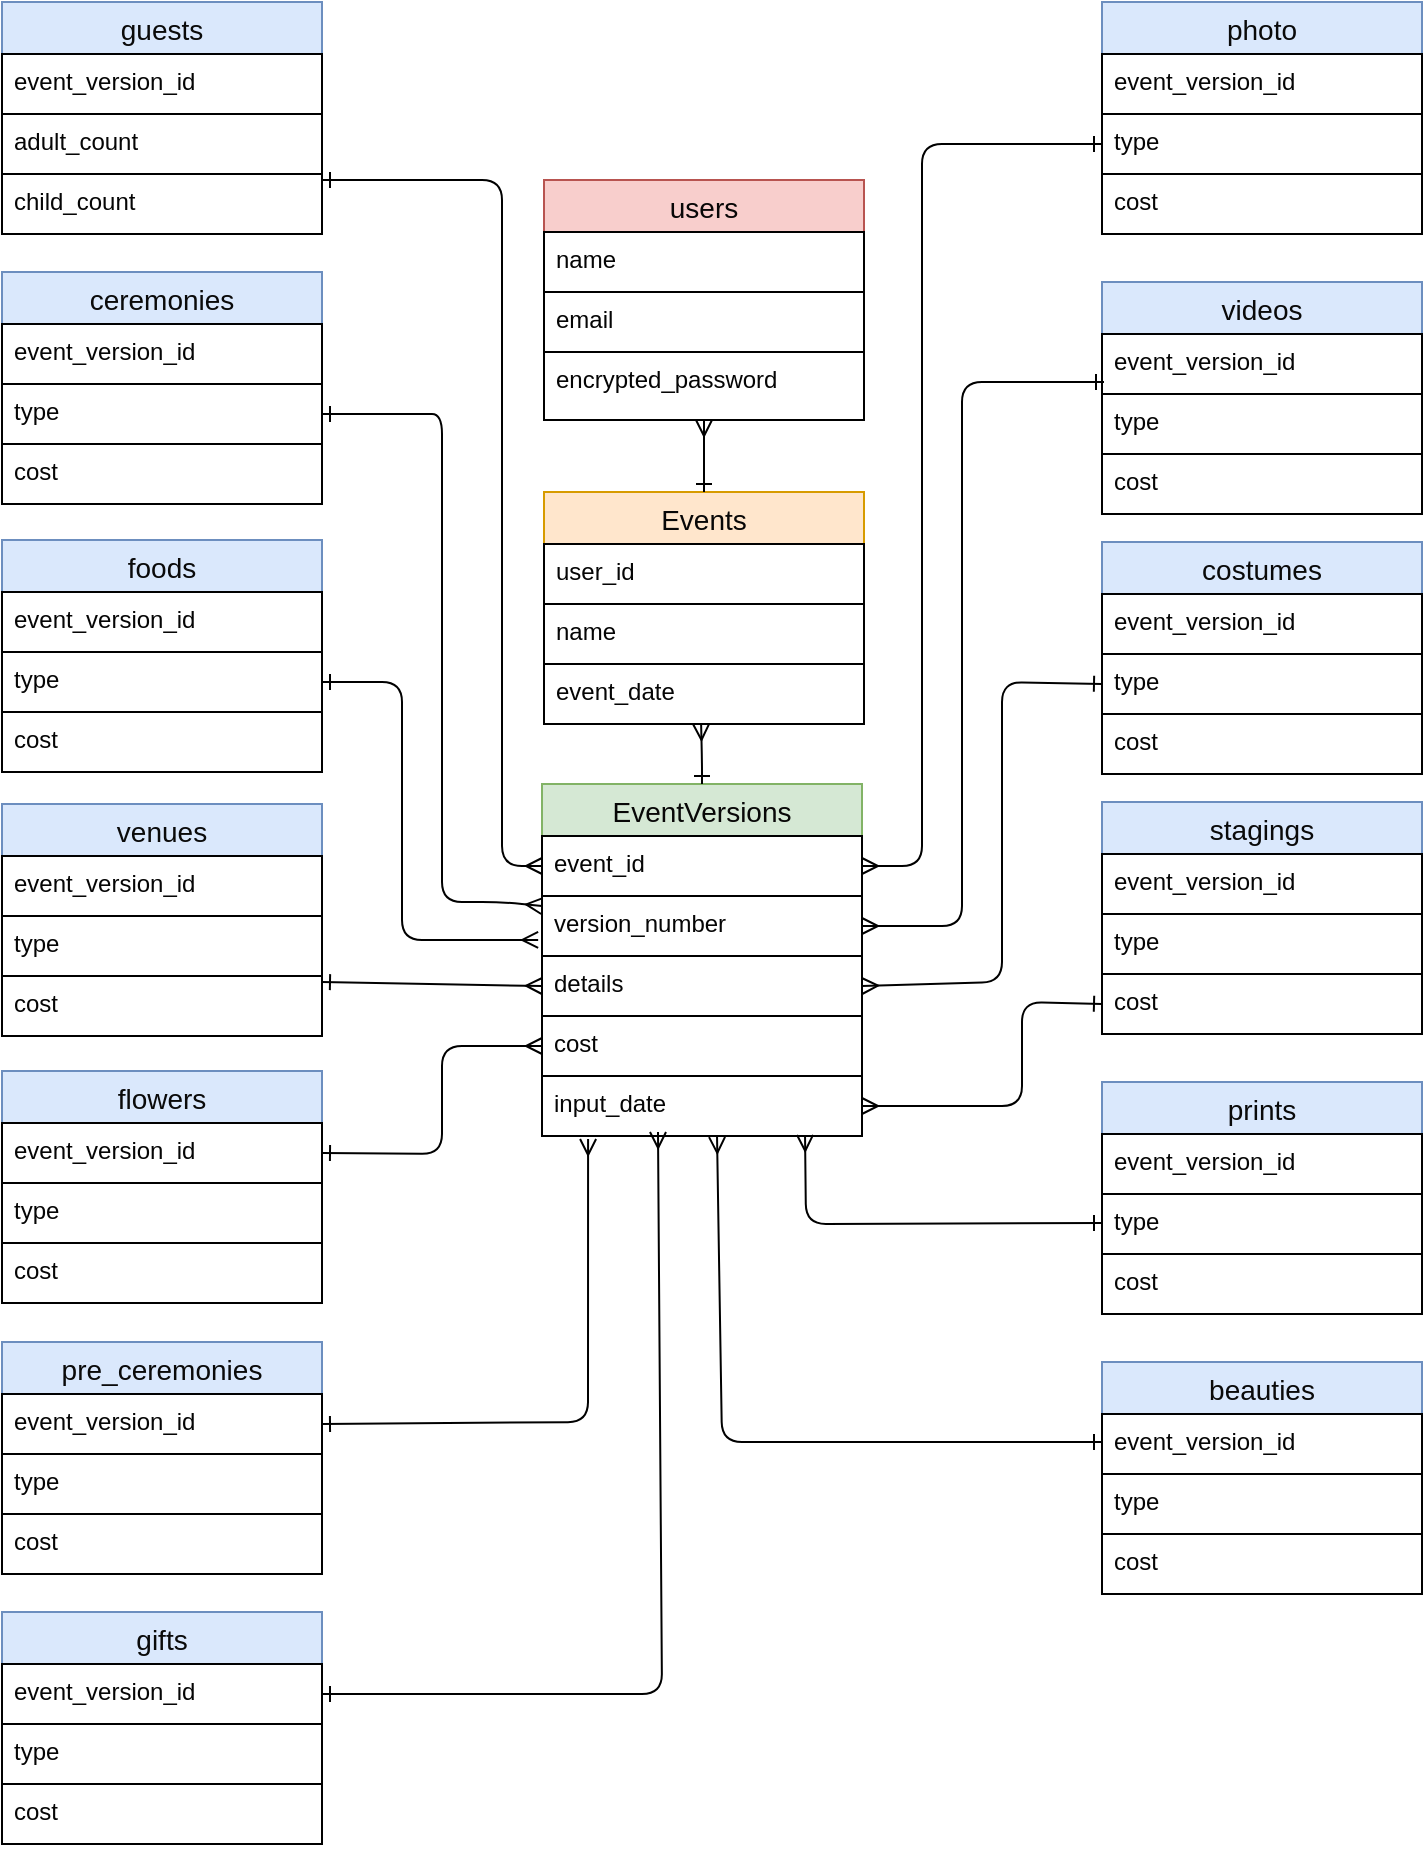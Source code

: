 <mxfile>
    <diagram id="NSKuPHdOwgW42cuqrcN5" name="ページ1">
        <mxGraphModel dx="986" dy="612" grid="0" gridSize="10" guides="1" tooltips="1" connect="1" arrows="1" fold="1" page="1" pageScale="1" pageWidth="827" pageHeight="1169" background="#ffffff" math="0" shadow="0">
            <root>
                <mxCell id="0"/>
                <mxCell id="1" parent="0"/>
                <mxCell id="2" value="users" style="swimlane;fontStyle=0;childLayout=stackLayout;horizontal=1;startSize=26;horizontalStack=0;resizeParent=1;resizeParentMax=0;resizeLast=0;collapsible=1;marginBottom=0;align=center;fontSize=14;fillColor=#f8cecc;strokeColor=#b85450;fontColor=#080707;" parent="1" vertex="1">
                    <mxGeometry x="311" y="129" width="160" height="120" as="geometry"/>
                </mxCell>
                <mxCell id="3" value="name" style="text;strokeColor=#000000;fillColor=#FFFFFF;spacingLeft=4;spacingRight=4;overflow=hidden;rotatable=0;points=[[0,0.5],[1,0.5]];portConstraint=eastwest;fontSize=12;fontColor=#050505;" parent="2" vertex="1">
                    <mxGeometry y="26" width="160" height="30" as="geometry"/>
                </mxCell>
                <mxCell id="4" value="email" style="text;strokeColor=#000000;fillColor=#FFFFFF;spacingLeft=4;spacingRight=4;overflow=hidden;rotatable=0;points=[[0,0.5],[1,0.5]];portConstraint=eastwest;fontSize=12;fontColor=#050505;" parent="2" vertex="1">
                    <mxGeometry y="56" width="160" height="30" as="geometry"/>
                </mxCell>
                <mxCell id="5" value="encrypted_password" style="text;strokeColor=#000000;fillColor=#FFFFFF;spacingLeft=4;spacingRight=4;overflow=hidden;rotatable=0;points=[[0,0.5],[1,0.5]];portConstraint=eastwest;fontSize=12;fontColor=#050505;" parent="2" vertex="1">
                    <mxGeometry y="86" width="160" height="34" as="geometry"/>
                </mxCell>
                <mxCell id="33" value="EventVersions" style="swimlane;fontStyle=0;childLayout=stackLayout;horizontal=1;startSize=26;horizontalStack=0;resizeParent=1;resizeParentMax=0;resizeLast=0;collapsible=1;marginBottom=0;align=center;fontSize=14;fillColor=#d5e8d4;strokeColor=#82b366;fontColor=#080707;" parent="1" vertex="1">
                    <mxGeometry x="310" y="431" width="160" height="176" as="geometry"/>
                </mxCell>
                <mxCell id="34" value="event_id" style="text;strokeColor=#000000;fillColor=#FFFFFF;spacingLeft=4;spacingRight=4;overflow=hidden;rotatable=0;points=[[0,0.5],[1,0.5]];portConstraint=eastwest;fontSize=12;fontColor=#050505;" parent="33" vertex="1">
                    <mxGeometry y="26" width="160" height="30" as="geometry"/>
                </mxCell>
                <mxCell id="35" value="version_number" style="text;strokeColor=#000000;fillColor=#FFFFFF;spacingLeft=4;spacingRight=4;overflow=hidden;rotatable=0;points=[[0,0.5],[1,0.5]];portConstraint=eastwest;fontSize=12;fontColor=#050505;" parent="33" vertex="1">
                    <mxGeometry y="56" width="160" height="30" as="geometry"/>
                </mxCell>
                <mxCell id="64" value="details" style="text;strokeColor=#000000;fillColor=#FFFFFF;spacingLeft=4;spacingRight=4;overflow=hidden;rotatable=0;points=[[0,0.5],[1,0.5]];portConstraint=eastwest;fontSize=12;fontColor=#050505;" parent="33" vertex="1">
                    <mxGeometry y="86" width="160" height="30" as="geometry"/>
                </mxCell>
                <mxCell id="38" value="cost" style="text;strokeColor=#000000;fillColor=#FFFFFF;spacingLeft=4;spacingRight=4;overflow=hidden;rotatable=0;points=[[0,0.5],[1,0.5]];portConstraint=eastwest;fontSize=12;fontColor=#050505;" parent="33" vertex="1">
                    <mxGeometry y="116" width="160" height="30" as="geometry"/>
                </mxCell>
                <mxCell id="39" value="input_date" style="text;strokeColor=#000000;fillColor=#FFFFFF;spacingLeft=4;spacingRight=4;overflow=hidden;rotatable=0;points=[[0,0.5],[1,0.5]];portConstraint=eastwest;fontSize=12;fontColor=#050505;" parent="33" vertex="1">
                    <mxGeometry y="146" width="160" height="30" as="geometry"/>
                </mxCell>
                <mxCell id="40" value="ceremonies" style="swimlane;fontStyle=0;childLayout=stackLayout;horizontal=1;startSize=26;horizontalStack=0;resizeParent=1;resizeParentMax=0;resizeLast=0;collapsible=1;marginBottom=0;align=center;fontSize=14;fillColor=#dae8fc;strokeColor=#6c8ebf;fontColor=#0a0a0a;" parent="1" vertex="1">
                    <mxGeometry x="40" y="175" width="160" height="116" as="geometry"/>
                </mxCell>
                <mxCell id="43" value="event_version_id" style="text;strokeColor=#000000;fillColor=#FFFFFF;spacingLeft=4;spacingRight=4;overflow=hidden;rotatable=0;points=[[0,0.5],[1,0.5]];portConstraint=eastwest;fontSize=12;fontColor=#050505;" parent="40" vertex="1">
                    <mxGeometry y="26" width="160" height="30" as="geometry"/>
                </mxCell>
                <mxCell id="42" value="type" style="text;strokeColor=#000000;fillColor=#FFFFFF;spacingLeft=4;spacingRight=4;overflow=hidden;rotatable=0;points=[[0,0.5],[1,0.5]];portConstraint=eastwest;fontSize=12;fontColor=#050505;" parent="40" vertex="1">
                    <mxGeometry y="56" width="160" height="30" as="geometry"/>
                </mxCell>
                <mxCell id="46" value="cost" style="text;strokeColor=#000000;fillColor=#FFFFFF;spacingLeft=4;spacingRight=4;overflow=hidden;rotatable=0;points=[[0,0.5],[1,0.5]];portConstraint=eastwest;fontSize=12;fontColor=#050505;" parent="40" vertex="1">
                    <mxGeometry y="86" width="160" height="30" as="geometry"/>
                </mxCell>
                <mxCell id="144" value="guests" style="swimlane;fontStyle=0;childLayout=stackLayout;horizontal=1;startSize=26;horizontalStack=0;resizeParent=1;resizeParentMax=0;resizeLast=0;collapsible=1;marginBottom=0;align=center;fontSize=14;fillColor=#dae8fc;strokeColor=#6c8ebf;fontColor=#0a0a0a;" parent="1" vertex="1">
                    <mxGeometry x="40" y="40" width="160" height="116" as="geometry"/>
                </mxCell>
                <mxCell id="145" value="event_version_id" style="text;strokeColor=#000000;fillColor=#FFFFFF;spacingLeft=4;spacingRight=4;overflow=hidden;rotatable=0;points=[[0,0.5],[1,0.5]];portConstraint=eastwest;fontSize=12;fontColor=#050505;" parent="144" vertex="1">
                    <mxGeometry y="26" width="160" height="30" as="geometry"/>
                </mxCell>
                <mxCell id="146" value="adult_count" style="text;strokeColor=#000000;fillColor=#FFFFFF;spacingLeft=4;spacingRight=4;overflow=hidden;rotatable=0;points=[[0,0.5],[1,0.5]];portConstraint=eastwest;fontSize=12;fontColor=#050505;" parent="144" vertex="1">
                    <mxGeometry y="56" width="160" height="30" as="geometry"/>
                </mxCell>
                <mxCell id="249" value="child_count" style="text;strokeColor=#000000;fillColor=#FFFFFF;spacingLeft=4;spacingRight=4;overflow=hidden;rotatable=0;points=[[0,0.5],[1,0.5]];portConstraint=eastwest;fontSize=12;fontColor=#050505;" parent="144" vertex="1">
                    <mxGeometry y="86" width="160" height="30" as="geometry"/>
                </mxCell>
                <mxCell id="168" value="Events" style="swimlane;fontStyle=0;childLayout=stackLayout;horizontal=1;startSize=26;horizontalStack=0;resizeParent=1;resizeParentMax=0;resizeLast=0;collapsible=1;marginBottom=0;align=center;fontSize=14;fillColor=#ffe6cc;strokeColor=#d79b00;fontColor=#080707;" parent="1" vertex="1">
                    <mxGeometry x="311" y="285" width="160" height="116" as="geometry"/>
                </mxCell>
                <mxCell id="169" value="user_id" style="text;strokeColor=#000000;fillColor=#FFFFFF;spacingLeft=4;spacingRight=4;overflow=hidden;rotatable=0;points=[[0,0.5],[1,0.5]];portConstraint=eastwest;fontSize=12;fontColor=#050505;" parent="168" vertex="1">
                    <mxGeometry y="26" width="160" height="30" as="geometry"/>
                </mxCell>
                <mxCell id="252" value="name" style="text;strokeColor=#000000;fillColor=#FFFFFF;spacingLeft=4;spacingRight=4;overflow=hidden;rotatable=0;points=[[0,0.5],[1,0.5]];portConstraint=eastwest;fontSize=12;fontColor=#050505;" parent="168" vertex="1">
                    <mxGeometry y="56" width="160" height="30" as="geometry"/>
                </mxCell>
                <mxCell id="253" value="event_date" style="text;strokeColor=#000000;fillColor=#FFFFFF;spacingLeft=4;spacingRight=4;overflow=hidden;rotatable=0;points=[[0,0.5],[1,0.5]];portConstraint=eastwest;fontSize=12;fontColor=#050505;" parent="168" vertex="1">
                    <mxGeometry y="86" width="160" height="30" as="geometry"/>
                </mxCell>
                <mxCell id="172" value="foods" style="swimlane;fontStyle=0;childLayout=stackLayout;horizontal=1;startSize=26;horizontalStack=0;resizeParent=1;resizeParentMax=0;resizeLast=0;collapsible=1;marginBottom=0;align=center;fontSize=14;fillColor=#dae8fc;strokeColor=#6c8ebf;fontColor=#0a0a0a;" parent="1" vertex="1">
                    <mxGeometry x="40" y="309" width="160" height="116" as="geometry"/>
                </mxCell>
                <mxCell id="173" value="event_version_id" style="text;strokeColor=#000000;fillColor=#FFFFFF;spacingLeft=4;spacingRight=4;overflow=hidden;rotatable=0;points=[[0,0.5],[1,0.5]];portConstraint=eastwest;fontSize=12;fontColor=#050505;" parent="172" vertex="1">
                    <mxGeometry y="26" width="160" height="30" as="geometry"/>
                </mxCell>
                <mxCell id="174" value="type" style="text;strokeColor=#000000;fillColor=#FFFFFF;spacingLeft=4;spacingRight=4;overflow=hidden;rotatable=0;points=[[0,0.5],[1,0.5]];portConstraint=eastwest;fontSize=12;fontColor=#050505;" parent="172" vertex="1">
                    <mxGeometry y="56" width="160" height="30" as="geometry"/>
                </mxCell>
                <mxCell id="176" value="cost" style="text;strokeColor=#000000;fillColor=#FFFFFF;spacingLeft=4;spacingRight=4;overflow=hidden;rotatable=0;points=[[0,0.5],[1,0.5]];portConstraint=eastwest;fontSize=12;fontColor=#050505;" parent="172" vertex="1">
                    <mxGeometry y="86" width="160" height="30" as="geometry"/>
                </mxCell>
                <mxCell id="181" value="venues" style="swimlane;fontStyle=0;childLayout=stackLayout;horizontal=1;startSize=26;horizontalStack=0;resizeParent=1;resizeParentMax=0;resizeLast=0;collapsible=1;marginBottom=0;align=center;fontSize=14;fillColor=#dae8fc;strokeColor=#6c8ebf;fontColor=#0a0a0a;" parent="1" vertex="1">
                    <mxGeometry x="40" y="441" width="160" height="116" as="geometry"/>
                </mxCell>
                <mxCell id="182" value="event_version_id" style="text;strokeColor=#000000;fillColor=#FFFFFF;spacingLeft=4;spacingRight=4;overflow=hidden;rotatable=0;points=[[0,0.5],[1,0.5]];portConstraint=eastwest;fontSize=12;fontColor=#050505;" parent="181" vertex="1">
                    <mxGeometry y="26" width="160" height="30" as="geometry"/>
                </mxCell>
                <mxCell id="183" value="type" style="text;strokeColor=#000000;fillColor=#FFFFFF;spacingLeft=4;spacingRight=4;overflow=hidden;rotatable=0;points=[[0,0.5],[1,0.5]];portConstraint=eastwest;fontSize=12;fontColor=#050505;" parent="181" vertex="1">
                    <mxGeometry y="56" width="160" height="30" as="geometry"/>
                </mxCell>
                <mxCell id="185" value="cost" style="text;strokeColor=#000000;fillColor=#FFFFFF;spacingLeft=4;spacingRight=4;overflow=hidden;rotatable=0;points=[[0,0.5],[1,0.5]];portConstraint=eastwest;fontSize=12;fontColor=#050505;" parent="181" vertex="1">
                    <mxGeometry y="86" width="160" height="30" as="geometry"/>
                </mxCell>
                <mxCell id="186" value="costumes" style="swimlane;fontStyle=0;childLayout=stackLayout;horizontal=1;startSize=26;horizontalStack=0;resizeParent=1;resizeParentMax=0;resizeLast=0;collapsible=1;marginBottom=0;align=center;fontSize=14;fillColor=#dae8fc;strokeColor=#6c8ebf;fontColor=#0a0a0a;" parent="1" vertex="1">
                    <mxGeometry x="590" y="310" width="160" height="116" as="geometry"/>
                </mxCell>
                <mxCell id="187" value="event_version_id" style="text;strokeColor=#000000;fillColor=#FFFFFF;spacingLeft=4;spacingRight=4;overflow=hidden;rotatable=0;points=[[0,0.5],[1,0.5]];portConstraint=eastwest;fontSize=12;fontColor=#050505;" parent="186" vertex="1">
                    <mxGeometry y="26" width="160" height="30" as="geometry"/>
                </mxCell>
                <mxCell id="188" value="type" style="text;strokeColor=#000000;fillColor=#FFFFFF;spacingLeft=4;spacingRight=4;overflow=hidden;rotatable=0;points=[[0,0.5],[1,0.5]];portConstraint=eastwest;fontSize=12;fontColor=#050505;" parent="186" vertex="1">
                    <mxGeometry y="56" width="160" height="30" as="geometry"/>
                </mxCell>
                <mxCell id="190" value="cost" style="text;strokeColor=#000000;fillColor=#FFFFFF;spacingLeft=4;spacingRight=4;overflow=hidden;rotatable=0;points=[[0,0.5],[1,0.5]];portConstraint=eastwest;fontSize=12;fontColor=#050505;" parent="186" vertex="1">
                    <mxGeometry y="86" width="160" height="30" as="geometry"/>
                </mxCell>
                <mxCell id="191" value="beauties" style="swimlane;fontStyle=0;childLayout=stackLayout;horizontal=1;startSize=26;horizontalStack=0;resizeParent=1;resizeParentMax=0;resizeLast=0;collapsible=1;marginBottom=0;align=center;fontSize=14;fillColor=#dae8fc;strokeColor=#6c8ebf;fontColor=#0a0a0a;" parent="1" vertex="1">
                    <mxGeometry x="590" y="720" width="160" height="116" as="geometry"/>
                </mxCell>
                <mxCell id="192" value="event_version_id" style="text;strokeColor=#000000;fillColor=#FFFFFF;spacingLeft=4;spacingRight=4;overflow=hidden;rotatable=0;points=[[0,0.5],[1,0.5]];portConstraint=eastwest;fontSize=12;fontColor=#050505;" parent="191" vertex="1">
                    <mxGeometry y="26" width="160" height="30" as="geometry"/>
                </mxCell>
                <mxCell id="193" value="type" style="text;strokeColor=#000000;fillColor=#FFFFFF;spacingLeft=4;spacingRight=4;overflow=hidden;rotatable=0;points=[[0,0.5],[1,0.5]];portConstraint=eastwest;fontSize=12;fontColor=#050505;" parent="191" vertex="1">
                    <mxGeometry y="56" width="160" height="30" as="geometry"/>
                </mxCell>
                <mxCell id="195" value="cost" style="text;strokeColor=#000000;fillColor=#FFFFFF;spacingLeft=4;spacingRight=4;overflow=hidden;rotatable=0;points=[[0,0.5],[1,0.5]];portConstraint=eastwest;fontSize=12;fontColor=#050505;" parent="191" vertex="1">
                    <mxGeometry y="86" width="160" height="30" as="geometry"/>
                </mxCell>
                <mxCell id="196" value="flowers" style="swimlane;fontStyle=0;childLayout=stackLayout;horizontal=1;startSize=26;horizontalStack=0;resizeParent=1;resizeParentMax=0;resizeLast=0;collapsible=1;marginBottom=0;align=center;fontSize=14;fillColor=#dae8fc;strokeColor=#6c8ebf;fontColor=#0a0a0a;" parent="1" vertex="1">
                    <mxGeometry x="40" y="574.5" width="160" height="116" as="geometry"/>
                </mxCell>
                <mxCell id="197" value="event_version_id" style="text;strokeColor=#000000;fillColor=#FFFFFF;spacingLeft=4;spacingRight=4;overflow=hidden;rotatable=0;points=[[0,0.5],[1,0.5]];portConstraint=eastwest;fontSize=12;fontColor=#050505;" parent="196" vertex="1">
                    <mxGeometry y="26" width="160" height="30" as="geometry"/>
                </mxCell>
                <mxCell id="198" value="type" style="text;strokeColor=#000000;fillColor=#FFFFFF;spacingLeft=4;spacingRight=4;overflow=hidden;rotatable=0;points=[[0,0.5],[1,0.5]];portConstraint=eastwest;fontSize=12;fontColor=#050505;" parent="196" vertex="1">
                    <mxGeometry y="56" width="160" height="30" as="geometry"/>
                </mxCell>
                <mxCell id="200" value="cost" style="text;strokeColor=#000000;fillColor=#FFFFFF;spacingLeft=4;spacingRight=4;overflow=hidden;rotatable=0;points=[[0,0.5],[1,0.5]];portConstraint=eastwest;fontSize=12;fontColor=#050505;" parent="196" vertex="1">
                    <mxGeometry y="86" width="160" height="30" as="geometry"/>
                </mxCell>
                <mxCell id="201" value="prints" style="swimlane;fontStyle=0;childLayout=stackLayout;horizontal=1;startSize=26;horizontalStack=0;resizeParent=1;resizeParentMax=0;resizeLast=0;collapsible=1;marginBottom=0;align=center;fontSize=14;fillColor=#dae8fc;strokeColor=#6c8ebf;fontColor=#0a0a0a;" parent="1" vertex="1">
                    <mxGeometry x="590" y="580" width="160" height="116" as="geometry"/>
                </mxCell>
                <mxCell id="202" value="event_version_id" style="text;strokeColor=#000000;fillColor=#FFFFFF;spacingLeft=4;spacingRight=4;overflow=hidden;rotatable=0;points=[[0,0.5],[1,0.5]];portConstraint=eastwest;fontSize=12;fontColor=#050505;" parent="201" vertex="1">
                    <mxGeometry y="26" width="160" height="30" as="geometry"/>
                </mxCell>
                <mxCell id="203" value="type" style="text;strokeColor=#000000;fillColor=#FFFFFF;spacingLeft=4;spacingRight=4;overflow=hidden;rotatable=0;points=[[0,0.5],[1,0.5]];portConstraint=eastwest;fontSize=12;fontColor=#050505;" parent="201" vertex="1">
                    <mxGeometry y="56" width="160" height="30" as="geometry"/>
                </mxCell>
                <mxCell id="205" value="cost" style="text;strokeColor=#000000;fillColor=#FFFFFF;spacingLeft=4;spacingRight=4;overflow=hidden;rotatable=0;points=[[0,0.5],[1,0.5]];portConstraint=eastwest;fontSize=12;fontColor=#050505;" parent="201" vertex="1">
                    <mxGeometry y="86" width="160" height="30" as="geometry"/>
                </mxCell>
                <mxCell id="206" value="stagings" style="swimlane;fontStyle=0;childLayout=stackLayout;horizontal=1;startSize=26;horizontalStack=0;resizeParent=1;resizeParentMax=0;resizeLast=0;collapsible=1;marginBottom=0;align=center;fontSize=14;fillColor=#dae8fc;strokeColor=#6c8ebf;fontColor=#0a0a0a;" parent="1" vertex="1">
                    <mxGeometry x="590" y="440" width="160" height="116" as="geometry"/>
                </mxCell>
                <mxCell id="207" value="event_version_id" style="text;strokeColor=#000000;fillColor=#FFFFFF;spacingLeft=4;spacingRight=4;overflow=hidden;rotatable=0;points=[[0,0.5],[1,0.5]];portConstraint=eastwest;fontSize=12;fontColor=#050505;" parent="206" vertex="1">
                    <mxGeometry y="26" width="160" height="30" as="geometry"/>
                </mxCell>
                <mxCell id="208" value="type" style="text;strokeColor=#000000;fillColor=#FFFFFF;spacingLeft=4;spacingRight=4;overflow=hidden;rotatable=0;points=[[0,0.5],[1,0.5]];portConstraint=eastwest;fontSize=12;fontColor=#050505;" parent="206" vertex="1">
                    <mxGeometry y="56" width="160" height="30" as="geometry"/>
                </mxCell>
                <mxCell id="210" value="cost" style="text;strokeColor=#000000;fillColor=#FFFFFF;spacingLeft=4;spacingRight=4;overflow=hidden;rotatable=0;points=[[0,0.5],[1,0.5]];portConstraint=eastwest;fontSize=12;fontColor=#050505;" parent="206" vertex="1">
                    <mxGeometry y="86" width="160" height="30" as="geometry"/>
                </mxCell>
                <mxCell id="211" value="photo" style="swimlane;fontStyle=0;childLayout=stackLayout;horizontal=1;startSize=26;horizontalStack=0;resizeParent=1;resizeParentMax=0;resizeLast=0;collapsible=1;marginBottom=0;align=center;fontSize=14;fillColor=#dae8fc;strokeColor=#6c8ebf;fontColor=#0a0a0a;" parent="1" vertex="1">
                    <mxGeometry x="590" y="40" width="160" height="116" as="geometry"/>
                </mxCell>
                <mxCell id="212" value="event_version_id" style="text;strokeColor=#000000;fillColor=#FFFFFF;spacingLeft=4;spacingRight=4;overflow=hidden;rotatable=0;points=[[0,0.5],[1,0.5]];portConstraint=eastwest;fontSize=12;fontColor=#050505;" parent="211" vertex="1">
                    <mxGeometry y="26" width="160" height="30" as="geometry"/>
                </mxCell>
                <mxCell id="213" value="type" style="text;strokeColor=#000000;fillColor=#FFFFFF;spacingLeft=4;spacingRight=4;overflow=hidden;rotatable=0;points=[[0,0.5],[1,0.5]];portConstraint=eastwest;fontSize=12;fontColor=#050505;" parent="211" vertex="1">
                    <mxGeometry y="56" width="160" height="30" as="geometry"/>
                </mxCell>
                <mxCell id="215" value="cost" style="text;strokeColor=#000000;fillColor=#FFFFFF;spacingLeft=4;spacingRight=4;overflow=hidden;rotatable=0;points=[[0,0.5],[1,0.5]];portConstraint=eastwest;fontSize=12;fontColor=#050505;" parent="211" vertex="1">
                    <mxGeometry y="86" width="160" height="30" as="geometry"/>
                </mxCell>
                <mxCell id="216" value="gifts" style="swimlane;fontStyle=0;childLayout=stackLayout;horizontal=1;startSize=26;horizontalStack=0;resizeParent=1;resizeParentMax=0;resizeLast=0;collapsible=1;marginBottom=0;align=center;fontSize=14;fillColor=#dae8fc;strokeColor=#6c8ebf;fontColor=#0a0a0a;" parent="1" vertex="1">
                    <mxGeometry x="40" y="845" width="160" height="116" as="geometry"/>
                </mxCell>
                <mxCell id="217" value="event_version_id" style="text;strokeColor=#000000;fillColor=#FFFFFF;spacingLeft=4;spacingRight=4;overflow=hidden;rotatable=0;points=[[0,0.5],[1,0.5]];portConstraint=eastwest;fontSize=12;fontColor=#050505;" parent="216" vertex="1">
                    <mxGeometry y="26" width="160" height="30" as="geometry"/>
                </mxCell>
                <mxCell id="218" value="type" style="text;strokeColor=#000000;fillColor=#FFFFFF;spacingLeft=4;spacingRight=4;overflow=hidden;rotatable=0;points=[[0,0.5],[1,0.5]];portConstraint=eastwest;fontSize=12;fontColor=#050505;" parent="216" vertex="1">
                    <mxGeometry y="56" width="160" height="30" as="geometry"/>
                </mxCell>
                <mxCell id="220" value="cost" style="text;strokeColor=#000000;fillColor=#FFFFFF;spacingLeft=4;spacingRight=4;overflow=hidden;rotatable=0;points=[[0,0.5],[1,0.5]];portConstraint=eastwest;fontSize=12;fontColor=#050505;" parent="216" vertex="1">
                    <mxGeometry y="86" width="160" height="30" as="geometry"/>
                </mxCell>
                <mxCell id="221" value="videos" style="swimlane;fontStyle=0;childLayout=stackLayout;horizontal=1;startSize=26;horizontalStack=0;resizeParent=1;resizeParentMax=0;resizeLast=0;collapsible=1;marginBottom=0;align=center;fontSize=14;fillColor=#dae8fc;strokeColor=#6c8ebf;fontColor=#0a0a0a;" parent="1" vertex="1">
                    <mxGeometry x="590" y="180" width="160" height="116" as="geometry"/>
                </mxCell>
                <mxCell id="222" value="event_version_id" style="text;strokeColor=#000000;fillColor=#FFFFFF;spacingLeft=4;spacingRight=4;overflow=hidden;rotatable=0;points=[[0,0.5],[1,0.5]];portConstraint=eastwest;fontSize=12;fontColor=#050505;" parent="221" vertex="1">
                    <mxGeometry y="26" width="160" height="30" as="geometry"/>
                </mxCell>
                <mxCell id="223" value="type" style="text;strokeColor=#000000;fillColor=#FFFFFF;spacingLeft=4;spacingRight=4;overflow=hidden;rotatable=0;points=[[0,0.5],[1,0.5]];portConstraint=eastwest;fontSize=12;fontColor=#050505;" parent="221" vertex="1">
                    <mxGeometry y="56" width="160" height="30" as="geometry"/>
                </mxCell>
                <mxCell id="225" value="cost" style="text;strokeColor=#000000;fillColor=#FFFFFF;spacingLeft=4;spacingRight=4;overflow=hidden;rotatable=0;points=[[0,0.5],[1,0.5]];portConstraint=eastwest;fontSize=12;fontColor=#050505;" parent="221" vertex="1">
                    <mxGeometry y="86" width="160" height="30" as="geometry"/>
                </mxCell>
                <mxCell id="226" value="pre_ceremonies" style="swimlane;fontStyle=0;childLayout=stackLayout;horizontal=1;startSize=26;horizontalStack=0;resizeParent=1;resizeParentMax=0;resizeLast=0;collapsible=1;marginBottom=0;align=center;fontSize=14;fillColor=#dae8fc;strokeColor=#6c8ebf;fontColor=#0a0a0a;" parent="1" vertex="1">
                    <mxGeometry x="40" y="710" width="160" height="116" as="geometry"/>
                </mxCell>
                <mxCell id="227" value="event_version_id" style="text;strokeColor=#000000;fillColor=#FFFFFF;spacingLeft=4;spacingRight=4;overflow=hidden;rotatable=0;points=[[0,0.5],[1,0.5]];portConstraint=eastwest;fontSize=12;fontColor=#050505;" parent="226" vertex="1">
                    <mxGeometry y="26" width="160" height="30" as="geometry"/>
                </mxCell>
                <mxCell id="228" value="type" style="text;strokeColor=#000000;fillColor=#FFFFFF;spacingLeft=4;spacingRight=4;overflow=hidden;rotatable=0;points=[[0,0.5],[1,0.5]];portConstraint=eastwest;fontSize=12;fontColor=#050505;" parent="226" vertex="1">
                    <mxGeometry y="56" width="160" height="30" as="geometry"/>
                </mxCell>
                <mxCell id="230" value="cost" style="text;strokeColor=#000000;fillColor=#FFFFFF;spacingLeft=4;spacingRight=4;overflow=hidden;rotatable=0;points=[[0,0.5],[1,0.5]];portConstraint=eastwest;fontSize=12;fontColor=#050505;" parent="226" vertex="1">
                    <mxGeometry y="86" width="160" height="30" as="geometry"/>
                </mxCell>
                <mxCell id="243" value="" style="edgeStyle=none;html=1;endArrow=ERmany;endFill=0;startArrow=ERone;startFill=0;exitX=0.5;exitY=0;exitDx=0;exitDy=0;fillColor=#FFFFFF;strokeColor=#000000;fontColor=#050505;" parent="1" source="168" target="5" edge="1">
                    <mxGeometry relative="1" as="geometry">
                        <mxPoint x="390.0" y="167.83" as="targetPoint"/>
                        <mxPoint x="390.04" y="230" as="sourcePoint"/>
                    </mxGeometry>
                </mxCell>
                <mxCell id="244" value="" style="edgeStyle=none;html=1;endArrow=ERmany;endFill=0;startArrow=ERone;startFill=0;entryX=0.491;entryY=1;entryDx=0;entryDy=0;exitX=0.5;exitY=0;exitDx=0;exitDy=0;entryPerimeter=0;fillColor=#FFFFFF;strokeColor=#000000;fontColor=#050505;" parent="1" source="33" target="253" edge="1">
                    <mxGeometry relative="1" as="geometry">
                        <mxPoint x="393.04" y="350" as="targetPoint"/>
                        <mxPoint x="393.04" y="370" as="sourcePoint"/>
                        <Array as="points">
                            <mxPoint x="390" y="420"/>
                        </Array>
                    </mxGeometry>
                </mxCell>
                <mxCell id="258" value="" style="edgeStyle=none;html=1;endArrow=ERmany;endFill=0;startArrow=ERone;startFill=0;exitX=0;exitY=0.5;exitDx=0;exitDy=0;entryX=1;entryY=0.5;entryDx=0;entryDy=0;fillColor=#FFFFFF;strokeColor=#000000;fontColor=#050505;" parent="1" source="210" target="39" edge="1">
                    <mxGeometry relative="1" as="geometry">
                        <mxPoint x="480" y="584" as="targetPoint"/>
                        <mxPoint x="510" y="500" as="sourcePoint"/>
                        <Array as="points">
                            <mxPoint x="550" y="540"/>
                            <mxPoint x="550" y="592"/>
                        </Array>
                    </mxGeometry>
                </mxCell>
                <mxCell id="260" value="" style="edgeStyle=none;html=1;endArrow=ERmany;endFill=0;startArrow=ERone;startFill=0;exitX=1;exitY=0.5;exitDx=0;exitDy=0;entryX=-0.012;entryY=0.733;entryDx=0;entryDy=0;entryPerimeter=0;fillColor=#FFFFFF;strokeColor=#000000;fontColor=#050505;" parent="1" source="174" target="35" edge="1">
                    <mxGeometry relative="1" as="geometry">
                        <mxPoint x="310" y="490" as="targetPoint"/>
                        <mxPoint x="511" y="487.5" as="sourcePoint"/>
                        <Array as="points">
                            <mxPoint x="240" y="380"/>
                            <mxPoint x="240" y="509"/>
                        </Array>
                    </mxGeometry>
                </mxCell>
                <mxCell id="261" value="" style="edgeStyle=none;html=1;endArrow=ERmany;endFill=0;startArrow=ERone;startFill=0;exitX=1;exitY=0.5;exitDx=0;exitDy=0;entryX=0;entryY=0.5;entryDx=0;entryDy=0;fillColor=#FFFFFF;strokeColor=#000000;fontColor=#050505;" parent="1" source="197" target="38" edge="1">
                    <mxGeometry relative="1" as="geometry">
                        <mxPoint x="310" y="591" as="targetPoint"/>
                        <mxPoint x="471" y="585" as="sourcePoint"/>
                        <Array as="points">
                            <mxPoint x="260" y="616"/>
                            <mxPoint x="260" y="562"/>
                        </Array>
                    </mxGeometry>
                </mxCell>
                <mxCell id="262" value="" style="edgeStyle=none;html=1;endArrow=ERmany;endFill=0;startArrow=ERone;startFill=0;entryX=0;entryY=0.167;entryDx=0;entryDy=0;exitX=1;exitY=0.5;exitDx=0;exitDy=0;entryPerimeter=0;fillColor=#FFFFFF;strokeColor=#000000;fontColor=#050505;" parent="1" source="42" target="35" edge="1">
                    <mxGeometry relative="1" as="geometry">
                        <mxPoint x="390" y="451" as="targetPoint"/>
                        <mxPoint x="511" y="370" as="sourcePoint"/>
                        <Array as="points">
                            <mxPoint x="240" y="246"/>
                            <mxPoint x="260" y="246"/>
                            <mxPoint x="260" y="490"/>
                            <mxPoint x="290" y="490"/>
                        </Array>
                    </mxGeometry>
                </mxCell>
                <mxCell id="264" value="" style="edgeStyle=none;html=1;endArrow=ERmany;endFill=0;startArrow=ERone;startFill=0;entryX=0.144;entryY=1.05;entryDx=0;entryDy=0;exitX=1;exitY=0.5;exitDx=0;exitDy=0;entryPerimeter=0;fillColor=#FFFFFF;strokeColor=#000000;fontColor=#050505;" parent="1" source="227" target="39" edge="1">
                    <mxGeometry relative="1" as="geometry">
                        <mxPoint x="360" y="662.25" as="targetPoint"/>
                        <mxPoint x="481.48" y="355.75" as="sourcePoint"/>
                        <Array as="points">
                            <mxPoint x="333" y="750"/>
                        </Array>
                    </mxGeometry>
                </mxCell>
                <mxCell id="265" value="" style="edgeStyle=none;html=1;endArrow=ERmany;endFill=0;startArrow=ERone;startFill=0;exitX=1;exitY=0.5;exitDx=0;exitDy=0;fillColor=#FFFFFF;strokeColor=#000000;fontColor=#050505;" parent="1" source="217" edge="1">
                    <mxGeometry relative="1" as="geometry">
                        <mxPoint x="368" y="605" as="targetPoint"/>
                        <mxPoint x="390" y="483.5" as="sourcePoint"/>
                        <Array as="points">
                            <mxPoint x="370" y="886"/>
                        </Array>
                    </mxGeometry>
                </mxCell>
                <mxCell id="266" value="" style="edgeStyle=none;html=1;endArrow=ERmany;endFill=0;startArrow=ERone;startFill=0;entryX=1;entryY=0.5;entryDx=0;entryDy=0;exitX=0;exitY=0.5;exitDx=0;exitDy=0;fillColor=#FFFFFF;strokeColor=#000000;fontColor=#050505;" parent="1" source="213" target="34" edge="1">
                    <mxGeometry relative="1" as="geometry">
                        <mxPoint x="419" y="465" as="targetPoint"/>
                        <mxPoint x="540.48" y="158.5" as="sourcePoint"/>
                        <Array as="points">
                            <mxPoint x="500" y="111"/>
                            <mxPoint x="500" y="472"/>
                        </Array>
                    </mxGeometry>
                </mxCell>
                <mxCell id="269" value="" style="edgeStyle=none;html=1;endArrow=ERmany;endFill=0;startArrow=ERone;startFill=0;entryX=0;entryY=0.5;entryDx=0;entryDy=0;exitX=1;exitY=0.5;exitDx=0;exitDy=0;fillColor=#FFFFFF;strokeColor=#000000;fontColor=#050505;" parent="1" target="34" edge="1">
                    <mxGeometry relative="1" as="geometry">
                        <mxPoint x="310" y="355" as="targetPoint"/>
                        <mxPoint x="200" y="129" as="sourcePoint"/>
                        <Array as="points">
                            <mxPoint x="240" y="129"/>
                            <mxPoint x="290" y="129"/>
                            <mxPoint x="290" y="472"/>
                        </Array>
                    </mxGeometry>
                </mxCell>
                <mxCell id="270" value="" style="edgeStyle=none;html=1;endArrow=ERmany;endFill=0;startArrow=ERone;startFill=0;exitX=1.013;exitY=0.138;exitDx=0;exitDy=0;exitPerimeter=0;entryX=0;entryY=0.5;entryDx=0;entryDy=0;fillColor=#FFFFFF;strokeColor=#000000;fontColor=#050505;" parent="1" target="64" edge="1">
                    <mxGeometry relative="1" as="geometry">
                        <mxPoint x="308" y="530" as="targetPoint"/>
                        <mxPoint x="200.0" y="529.998" as="sourcePoint"/>
                        <Array as="points"/>
                    </mxGeometry>
                </mxCell>
                <mxCell id="271" value="" style="edgeStyle=none;html=1;endArrow=ERmany;endFill=0;startArrow=ERone;startFill=0;entryX=0.822;entryY=0.983;entryDx=0;entryDy=0;exitX=-0.019;exitY=0.217;exitDx=0;exitDy=0;exitPerimeter=0;entryPerimeter=0;fillColor=#FFFFFF;strokeColor=#000000;fontColor=#050505;" parent="1" target="39" edge="1">
                    <mxGeometry relative="1" as="geometry">
                        <mxPoint x="473.04" y="650" as="targetPoint"/>
                        <mxPoint x="590" y="650.51" as="sourcePoint"/>
                        <Array as="points">
                            <mxPoint x="442" y="651"/>
                        </Array>
                    </mxGeometry>
                </mxCell>
                <mxCell id="272" value="" style="edgeStyle=none;html=1;endArrow=ERmany;endFill=0;startArrow=ERone;startFill=0;exitX=-0.019;exitY=0.217;exitDx=0;exitDy=0;exitPerimeter=0;fillColor=#FFFFFF;strokeColor=#000000;fontColor=#050505;entryX=0.547;entryY=1.017;entryDx=0;entryDy=0;entryPerimeter=0;" parent="1" target="39" edge="1">
                    <mxGeometry relative="1" as="geometry">
                        <mxPoint x="400" y="609" as="targetPoint"/>
                        <mxPoint x="590" y="760" as="sourcePoint"/>
                        <Array as="points">
                            <mxPoint x="400" y="760"/>
                        </Array>
                    </mxGeometry>
                </mxCell>
                <mxCell id="273" value="" style="edgeStyle=none;html=1;endArrow=ERmany;endFill=0;startArrow=ERone;startFill=0;entryX=1;entryY=0.5;entryDx=0;entryDy=0;exitX=0;exitY=0.5;exitDx=0;exitDy=0;fillColor=#FFFFFF;strokeColor=#000000;fontColor=#050505;" parent="1" target="35" edge="1">
                    <mxGeometry relative="1" as="geometry">
                        <mxPoint x="471" y="591" as="targetPoint"/>
                        <mxPoint x="591" y="230" as="sourcePoint"/>
                        <Array as="points">
                            <mxPoint x="520" y="230"/>
                            <mxPoint x="520" y="502"/>
                        </Array>
                    </mxGeometry>
                </mxCell>
                <mxCell id="274" value="" style="edgeStyle=none;html=1;endArrow=ERmany;endFill=0;startArrow=ERone;startFill=0;entryX=1;entryY=0.5;entryDx=0;entryDy=0;exitX=0;exitY=0.5;exitDx=0;exitDy=0;fillColor=#FFFFFF;strokeColor=#000000;fontColor=#050505;" parent="1" source="188" target="64" edge="1">
                    <mxGeometry relative="1" as="geometry">
                        <mxPoint x="480.0" y="553.51" as="targetPoint"/>
                        <mxPoint x="596.96" y="511" as="sourcePoint"/>
                        <Array as="points">
                            <mxPoint x="540" y="380"/>
                            <mxPoint x="540" y="530"/>
                        </Array>
                    </mxGeometry>
                </mxCell>
            </root>
        </mxGraphModel>
    </diagram>
</mxfile>
